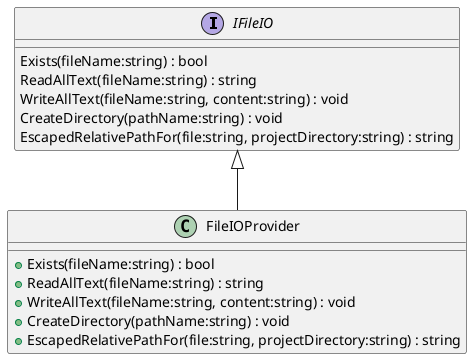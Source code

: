@startuml
interface IFileIO {
    Exists(fileName:string) : bool
    ReadAllText(fileName:string) : string
    WriteAllText(fileName:string, content:string) : void
    CreateDirectory(pathName:string) : void
    EscapedRelativePathFor(file:string, projectDirectory:string) : string
}
class FileIOProvider {
    + Exists(fileName:string) : bool
    + ReadAllText(fileName:string) : string
    + WriteAllText(fileName:string, content:string) : void
    + CreateDirectory(pathName:string) : void
    + EscapedRelativePathFor(file:string, projectDirectory:string) : string
}
IFileIO <|-- FileIOProvider
@enduml
